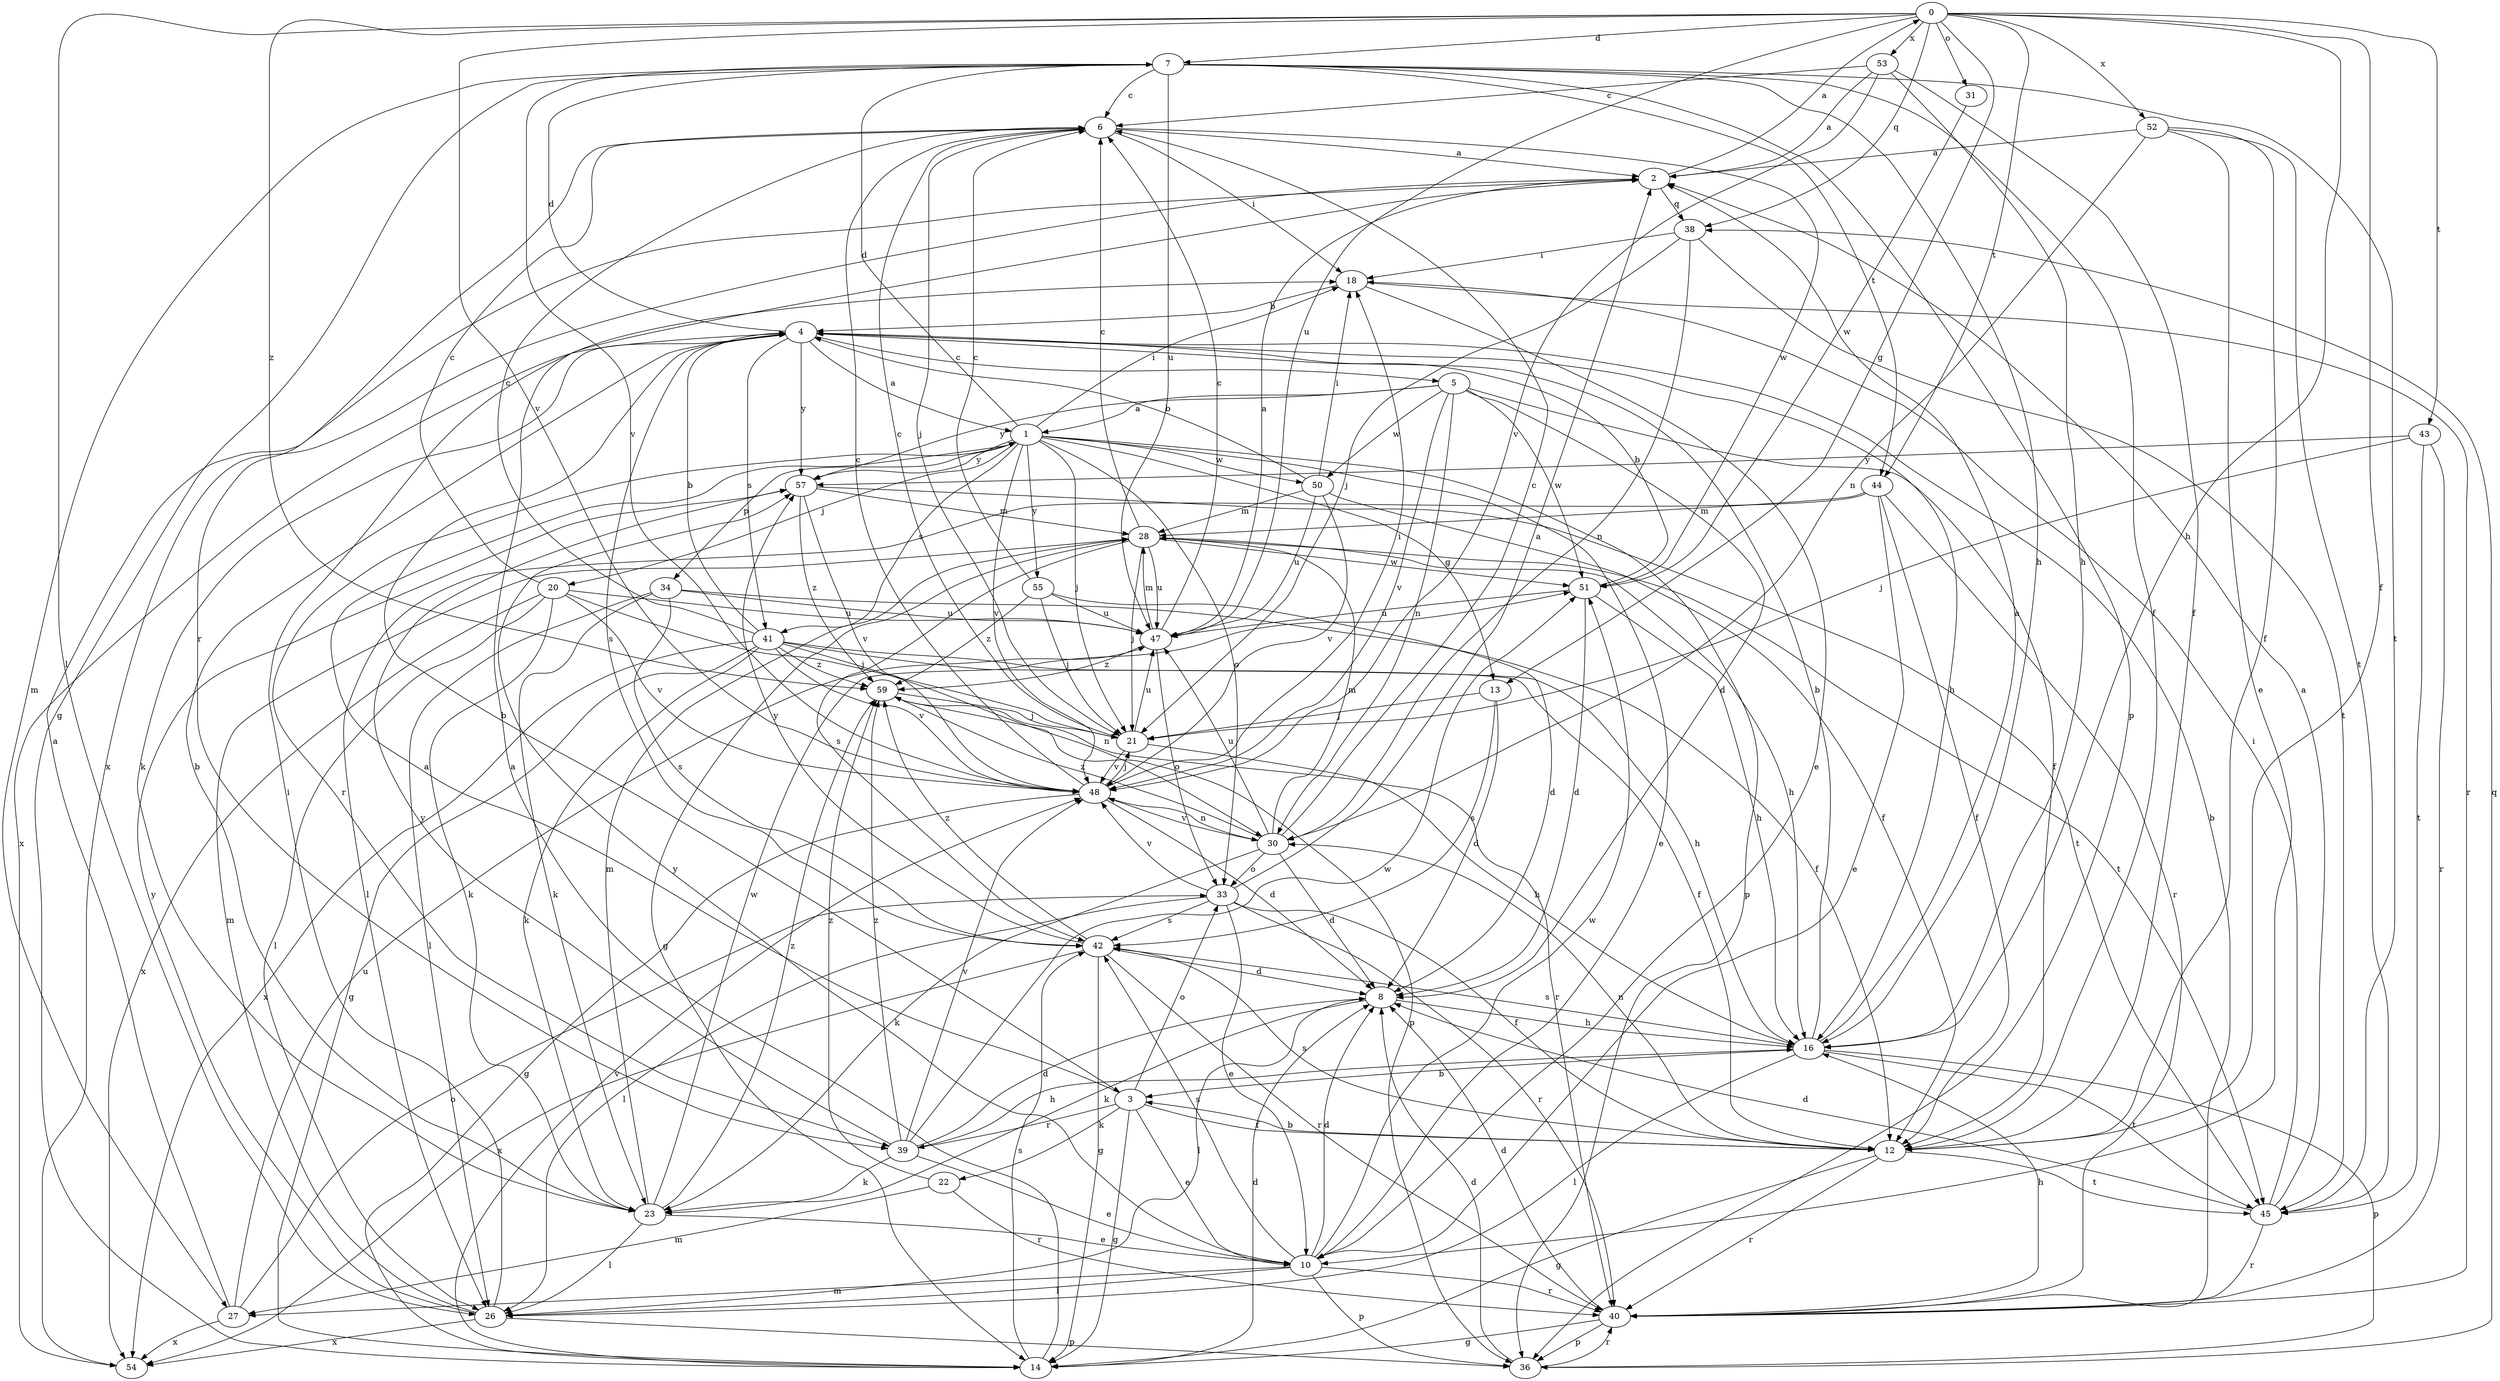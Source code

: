 strict digraph  {
0;
1;
2;
3;
4;
5;
6;
7;
8;
10;
12;
13;
14;
16;
18;
20;
21;
22;
23;
26;
27;
28;
30;
31;
33;
34;
36;
38;
39;
40;
41;
42;
43;
44;
45;
47;
48;
50;
51;
52;
53;
54;
55;
57;
59;
0 -> 7  [label=d];
0 -> 12  [label=f];
0 -> 13  [label=g];
0 -> 16  [label=h];
0 -> 26  [label=l];
0 -> 31  [label=o];
0 -> 38  [label=q];
0 -> 43  [label=t];
0 -> 44  [label=t];
0 -> 47  [label=u];
0 -> 48  [label=v];
0 -> 52  [label=x];
0 -> 53  [label=x];
0 -> 59  [label=z];
1 -> 7  [label=d];
1 -> 10  [label=e];
1 -> 13  [label=g];
1 -> 18  [label=i];
1 -> 20  [label=j];
1 -> 21  [label=j];
1 -> 33  [label=o];
1 -> 34  [label=p];
1 -> 36  [label=p];
1 -> 39  [label=r];
1 -> 41  [label=s];
1 -> 48  [label=v];
1 -> 50  [label=w];
1 -> 55  [label=y];
1 -> 57  [label=y];
2 -> 0  [label=a];
2 -> 38  [label=q];
2 -> 54  [label=x];
3 -> 1  [label=a];
3 -> 10  [label=e];
3 -> 12  [label=f];
3 -> 14  [label=g];
3 -> 22  [label=k];
3 -> 33  [label=o];
3 -> 39  [label=r];
4 -> 1  [label=a];
4 -> 3  [label=b];
4 -> 5  [label=c];
4 -> 7  [label=d];
4 -> 16  [label=h];
4 -> 23  [label=k];
4 -> 41  [label=s];
4 -> 42  [label=s];
4 -> 54  [label=x];
4 -> 57  [label=y];
5 -> 1  [label=a];
5 -> 8  [label=d];
5 -> 12  [label=f];
5 -> 30  [label=n];
5 -> 48  [label=v];
5 -> 50  [label=w];
5 -> 51  [label=w];
5 -> 57  [label=y];
6 -> 2  [label=a];
6 -> 18  [label=i];
6 -> 21  [label=j];
6 -> 39  [label=r];
6 -> 51  [label=w];
7 -> 6  [label=c];
7 -> 12  [label=f];
7 -> 14  [label=g];
7 -> 16  [label=h];
7 -> 27  [label=m];
7 -> 36  [label=p];
7 -> 44  [label=t];
7 -> 45  [label=t];
7 -> 47  [label=u];
7 -> 48  [label=v];
8 -> 16  [label=h];
8 -> 23  [label=k];
8 -> 26  [label=l];
10 -> 8  [label=d];
10 -> 26  [label=l];
10 -> 27  [label=m];
10 -> 36  [label=p];
10 -> 40  [label=r];
10 -> 42  [label=s];
10 -> 51  [label=w];
10 -> 57  [label=y];
12 -> 3  [label=b];
12 -> 14  [label=g];
12 -> 30  [label=n];
12 -> 40  [label=r];
12 -> 42  [label=s];
12 -> 45  [label=t];
13 -> 8  [label=d];
13 -> 21  [label=j];
13 -> 42  [label=s];
14 -> 2  [label=a];
14 -> 8  [label=d];
14 -> 42  [label=s];
14 -> 48  [label=v];
16 -> 2  [label=a];
16 -> 3  [label=b];
16 -> 4  [label=b];
16 -> 26  [label=l];
16 -> 36  [label=p];
16 -> 42  [label=s];
16 -> 45  [label=t];
18 -> 4  [label=b];
18 -> 10  [label=e];
18 -> 40  [label=r];
20 -> 6  [label=c];
20 -> 21  [label=j];
20 -> 23  [label=k];
20 -> 26  [label=l];
20 -> 47  [label=u];
20 -> 48  [label=v];
20 -> 54  [label=x];
21 -> 6  [label=c];
21 -> 16  [label=h];
21 -> 47  [label=u];
21 -> 48  [label=v];
22 -> 27  [label=m];
22 -> 40  [label=r];
22 -> 59  [label=z];
23 -> 4  [label=b];
23 -> 10  [label=e];
23 -> 26  [label=l];
23 -> 28  [label=m];
23 -> 51  [label=w];
23 -> 59  [label=z];
26 -> 18  [label=i];
26 -> 28  [label=m];
26 -> 36  [label=p];
26 -> 54  [label=x];
26 -> 57  [label=y];
27 -> 2  [label=a];
27 -> 33  [label=o];
27 -> 47  [label=u];
27 -> 54  [label=x];
28 -> 6  [label=c];
28 -> 14  [label=g];
28 -> 16  [label=h];
28 -> 21  [label=j];
28 -> 42  [label=s];
28 -> 45  [label=t];
28 -> 47  [label=u];
28 -> 51  [label=w];
30 -> 6  [label=c];
30 -> 8  [label=d];
30 -> 23  [label=k];
30 -> 28  [label=m];
30 -> 33  [label=o];
30 -> 47  [label=u];
30 -> 48  [label=v];
30 -> 59  [label=z];
31 -> 51  [label=w];
33 -> 2  [label=a];
33 -> 10  [label=e];
33 -> 12  [label=f];
33 -> 26  [label=l];
33 -> 40  [label=r];
33 -> 42  [label=s];
33 -> 48  [label=v];
34 -> 12  [label=f];
34 -> 23  [label=k];
34 -> 26  [label=l];
34 -> 42  [label=s];
34 -> 47  [label=u];
36 -> 8  [label=d];
36 -> 38  [label=q];
36 -> 40  [label=r];
38 -> 18  [label=i];
38 -> 21  [label=j];
38 -> 30  [label=n];
38 -> 45  [label=t];
39 -> 8  [label=d];
39 -> 10  [label=e];
39 -> 16  [label=h];
39 -> 23  [label=k];
39 -> 48  [label=v];
39 -> 51  [label=w];
39 -> 57  [label=y];
39 -> 59  [label=z];
40 -> 4  [label=b];
40 -> 8  [label=d];
40 -> 14  [label=g];
40 -> 16  [label=h];
40 -> 36  [label=p];
41 -> 4  [label=b];
41 -> 6  [label=c];
41 -> 12  [label=f];
41 -> 14  [label=g];
41 -> 16  [label=h];
41 -> 23  [label=k];
41 -> 30  [label=n];
41 -> 48  [label=v];
41 -> 54  [label=x];
41 -> 59  [label=z];
42 -> 8  [label=d];
42 -> 14  [label=g];
42 -> 40  [label=r];
42 -> 54  [label=x];
42 -> 57  [label=y];
42 -> 59  [label=z];
43 -> 21  [label=j];
43 -> 40  [label=r];
43 -> 45  [label=t];
43 -> 57  [label=y];
44 -> 10  [label=e];
44 -> 12  [label=f];
44 -> 26  [label=l];
44 -> 28  [label=m];
44 -> 40  [label=r];
45 -> 2  [label=a];
45 -> 8  [label=d];
45 -> 18  [label=i];
45 -> 40  [label=r];
47 -> 2  [label=a];
47 -> 6  [label=c];
47 -> 28  [label=m];
47 -> 33  [label=o];
47 -> 59  [label=z];
48 -> 6  [label=c];
48 -> 8  [label=d];
48 -> 14  [label=g];
48 -> 18  [label=i];
48 -> 21  [label=j];
48 -> 30  [label=n];
50 -> 4  [label=b];
50 -> 12  [label=f];
50 -> 18  [label=i];
50 -> 28  [label=m];
50 -> 47  [label=u];
50 -> 48  [label=v];
51 -> 4  [label=b];
51 -> 8  [label=d];
51 -> 16  [label=h];
51 -> 47  [label=u];
52 -> 2  [label=a];
52 -> 10  [label=e];
52 -> 12  [label=f];
52 -> 30  [label=n];
52 -> 45  [label=t];
53 -> 2  [label=a];
53 -> 6  [label=c];
53 -> 12  [label=f];
53 -> 16  [label=h];
53 -> 48  [label=v];
55 -> 6  [label=c];
55 -> 8  [label=d];
55 -> 21  [label=j];
55 -> 47  [label=u];
55 -> 59  [label=z];
57 -> 28  [label=m];
57 -> 45  [label=t];
57 -> 48  [label=v];
57 -> 59  [label=z];
59 -> 21  [label=j];
59 -> 36  [label=p];
59 -> 40  [label=r];
}
